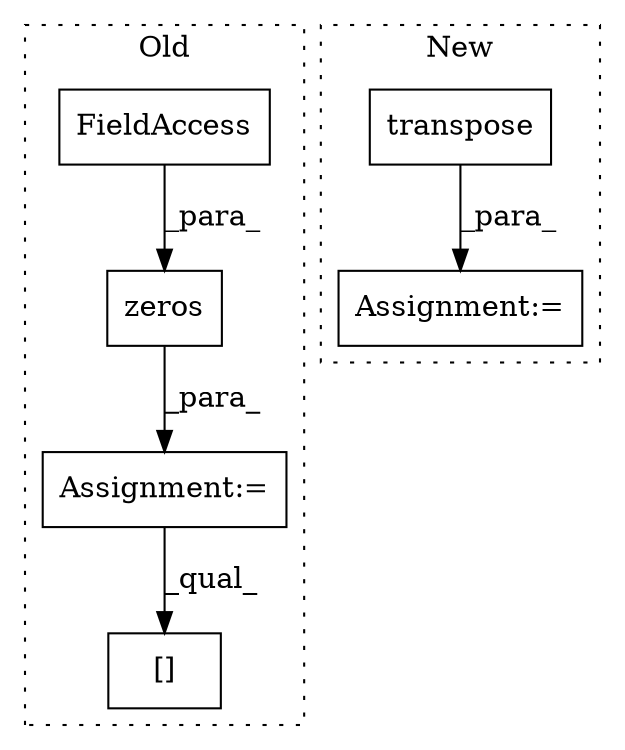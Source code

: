 digraph G {
subgraph cluster0 {
1 [label="zeros" a="32" s="3944,3994" l="6,1" shape="box"];
3 [label="Assignment:=" a="7" s="4017" l="1" shape="box"];
5 [label="FieldAccess" a="22" s="3950" l="12" shape="box"];
6 [label="[]" a="2" s="4081,4124" l="2,1" shape="box"];
label = "Old";
style="dotted";
}
subgraph cluster1 {
2 [label="transpose" a="32" s="3691,3704" l="10,1" shape="box"];
4 [label="Assignment:=" a="7" s="3777" l="1" shape="box"];
label = "New";
style="dotted";
}
1 -> 3 [label="_para_"];
2 -> 4 [label="_para_"];
3 -> 6 [label="_qual_"];
5 -> 1 [label="_para_"];
}